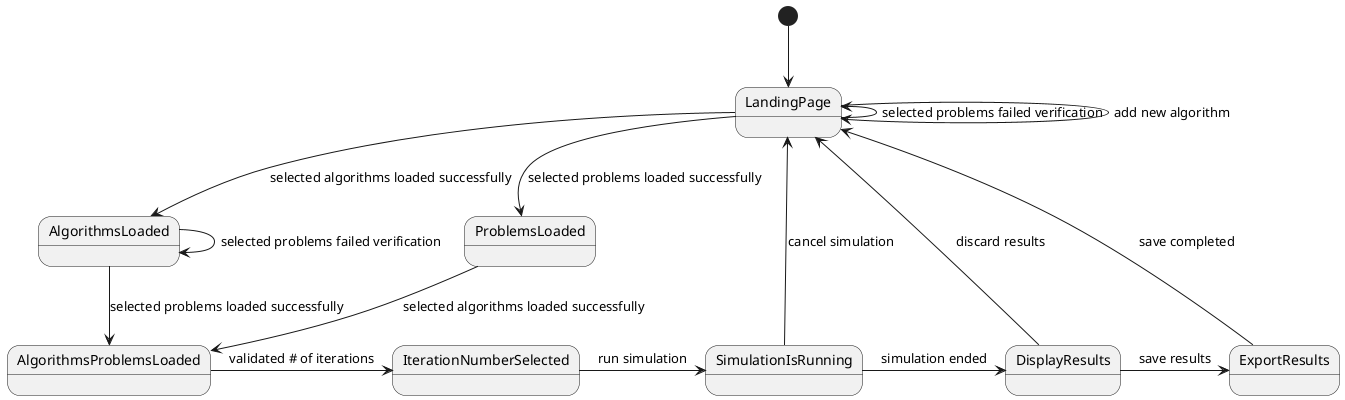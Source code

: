 @startuml
[*] -down-> LandingPage
LandingPage --> AlgorithmsLoaded : selected algorithms loaded successfully
LandingPage --> ProblemsLoaded : selected problems loaded successfully

LandingPage -left-> LandingPage : selected problems failed verification

AlgorithmsLoaded --> AlgorithmsProblemsLoaded : selected problems loaded successfully
AlgorithmsLoaded -> AlgorithmsLoaded : selected problems failed verification
ProblemsLoaded --> AlgorithmsProblemsLoaded : selected algorithms loaded successfully

AlgorithmsProblemsLoaded -> IterationNumberSelected : validated # of iterations

IterationNumberSelected -> SimulationIsRunning : run simulation
SimulationIsRunning -> LandingPage : cancel simulation

SimulationIsRunning -> DisplayResults : simulation ended

DisplayResults -> ExportResults : save results
ExportResults -up-> LandingPage : save completed
DisplayResults -> LandingPage : discard results

LandingPage -right-> LandingPage : add new algorithm

@enduml